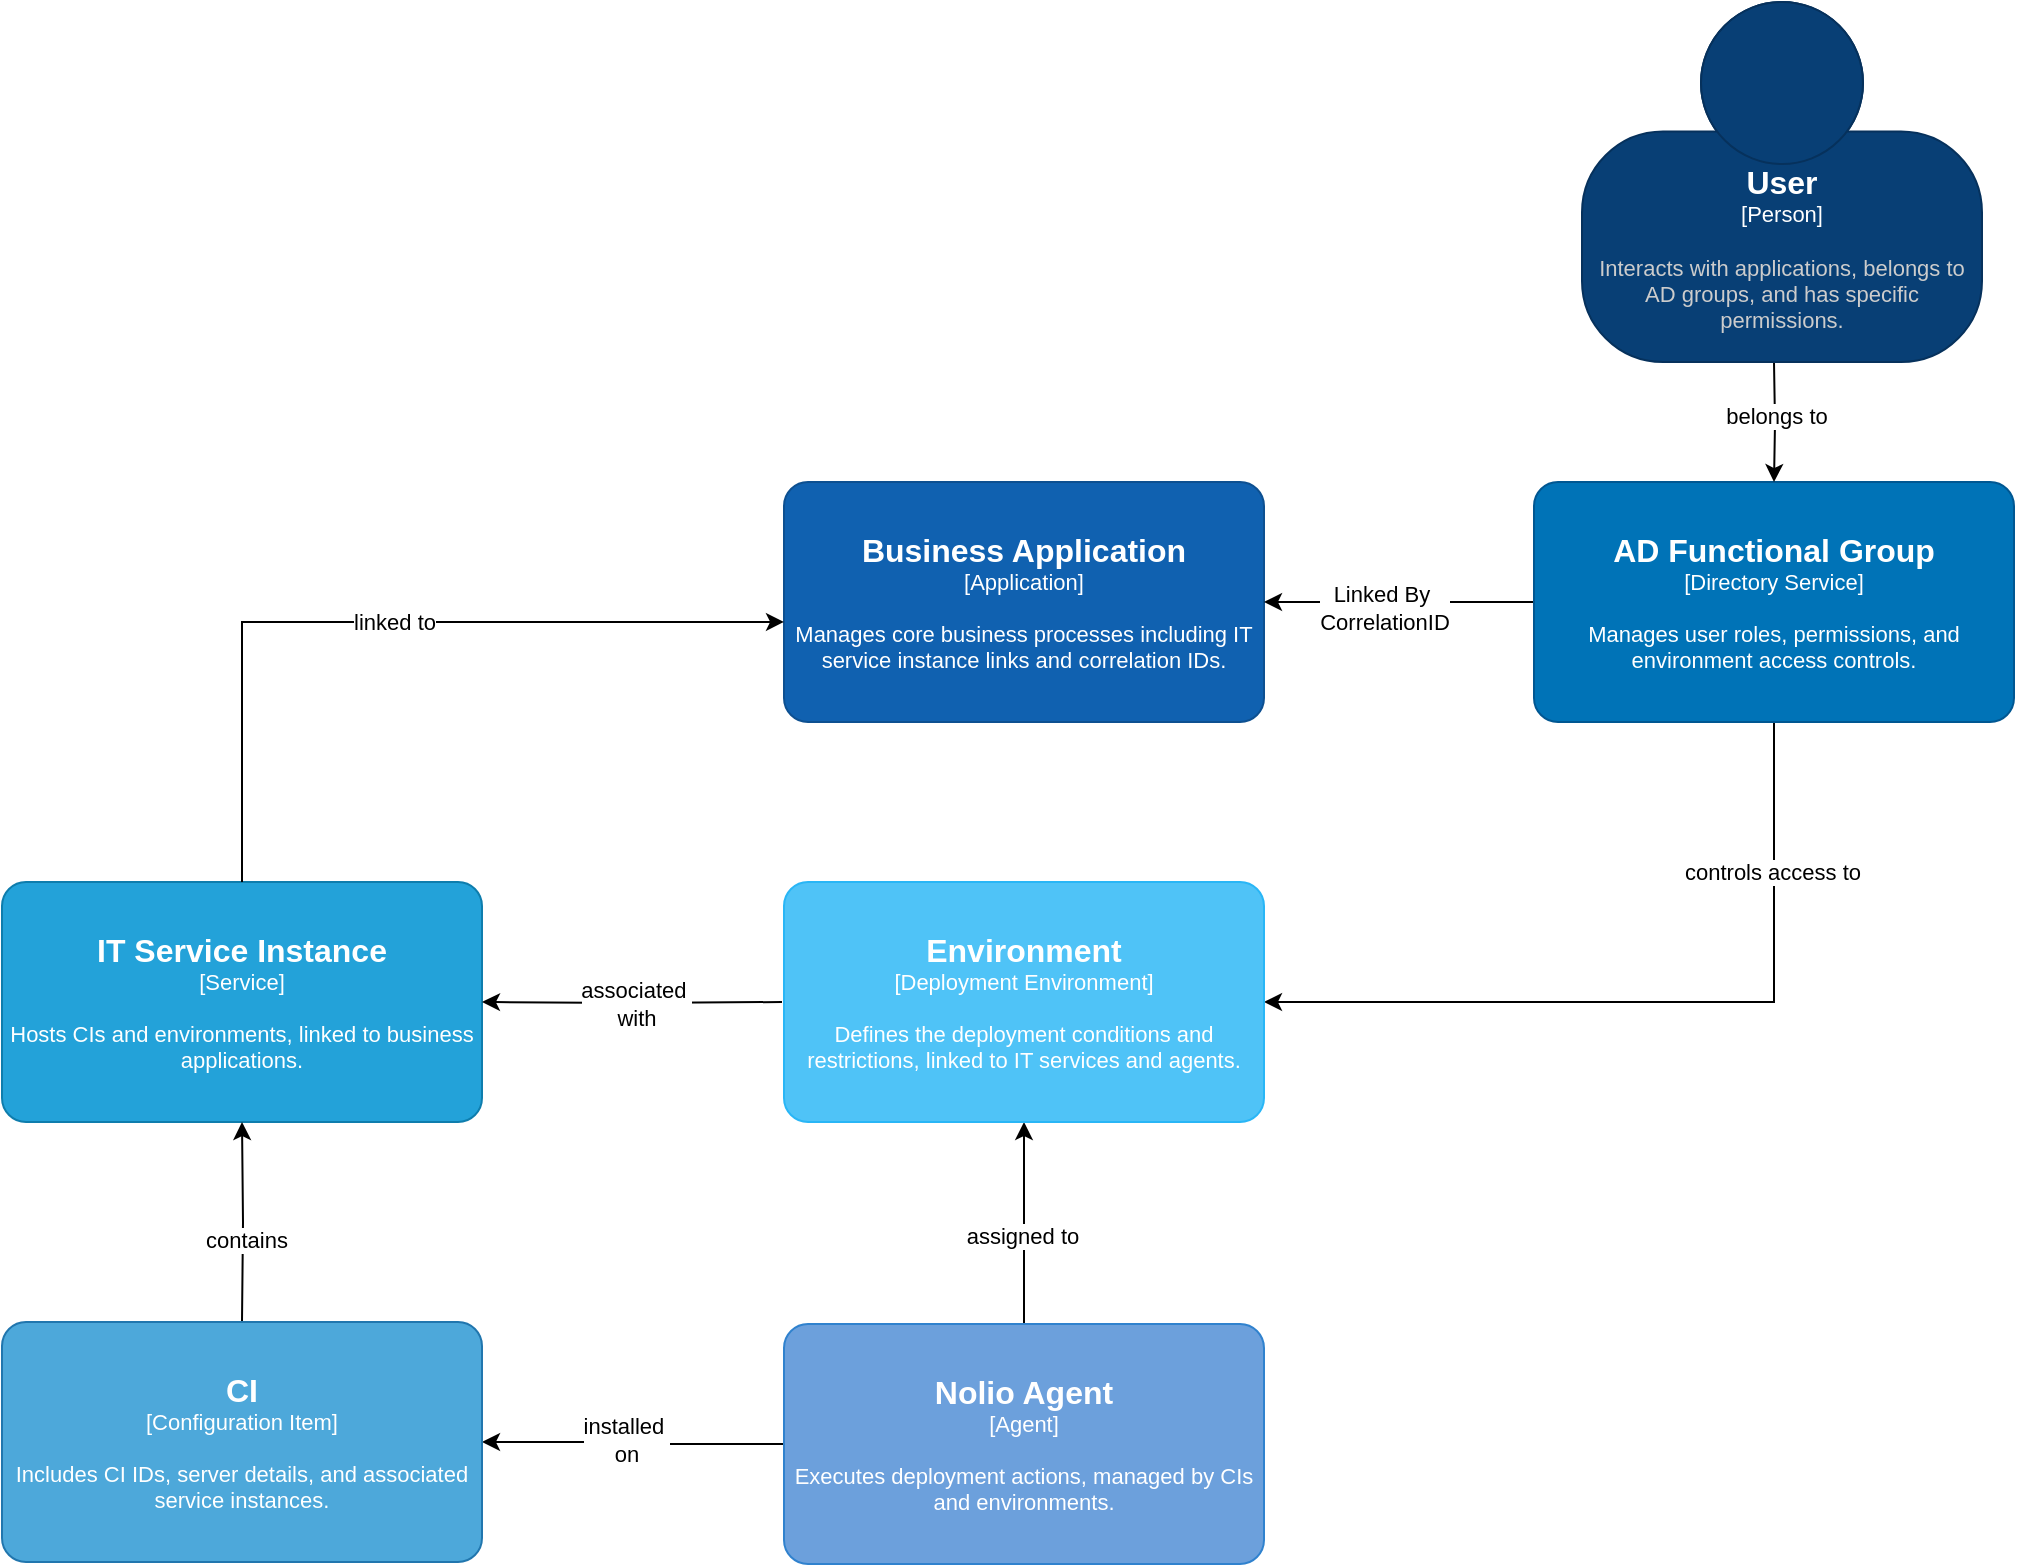 <mxfile version="24.7.5">
  <diagram name="Page-1" id="Jtbjyw8I65hGM7k91j6c">
    <mxGraphModel dx="1975" dy="1913" grid="1" gridSize="10" guides="1" tooltips="1" connect="1" arrows="1" fold="1" page="1" pageScale="1" pageWidth="850" pageHeight="1100" math="0" shadow="0">
      <root>
        <mxCell id="0" />
        <mxCell id="1" parent="0" />
        <object c4Name="Business Application" c4Type="Application" c4Description="Manages core business processes including IT service instance links and correlation IDs." label="&lt;font style=&quot;font-size: 16px&quot;&gt;&lt;b&gt;Business Application&lt;/b&gt;&lt;/font&gt;&lt;div&gt;[Application]&lt;/div&gt;&lt;br&gt;&lt;div&gt;&lt;font style=&quot;font-size: 11px&quot;&gt;Manages core business processes including IT service instance links and correlation IDs.&lt;/font&gt;&lt;/div&gt;" id="BusinessApplication">
          <mxCell style="rounded=1;whiteSpace=wrap;html=1;fontSize=11;labelBackgroundColor=none;fillColor=#1061B0;fontColor=#ffffff;align=center;arcSize=10;strokeColor=#0D5091;" vertex="1" parent="1">
            <mxGeometry x="441" y="10" width="240" height="120" as="geometry" />
          </mxCell>
        </object>
        <object c4Name="IT Service Instance" c4Type="Service" c4Description="Hosts CIs and environments, linked to business applications." label="&lt;font style=&quot;font-size: 16px&quot;&gt;&lt;b&gt;IT Service Instance&lt;/b&gt;&lt;/font&gt;&lt;div&gt;[Service]&lt;/div&gt;&lt;br&gt;&lt;div&gt;&lt;font style=&quot;font-size: 11px&quot;&gt;Hosts CIs and environments, linked to business applications.&lt;/font&gt;&lt;/div&gt;" id="ITServiceInstance">
          <mxCell style="rounded=1;whiteSpace=wrap;html=1;fontSize=11;labelBackgroundColor=none;fillColor=#23A2D9;fontColor=#ffffff;align=center;arcSize=10;strokeColor=#0E7DAD;" vertex="1" parent="1">
            <mxGeometry x="50" y="210" width="240" height="120" as="geometry" />
          </mxCell>
        </object>
        <mxCell id="1F7ln1BnH1d8VKDmkU4t-13" style="edgeStyle=orthogonalEdgeStyle;rounded=0;orthogonalLoop=1;jettySize=auto;html=1;entryX=1;entryY=0.5;entryDx=0;entryDy=0;" edge="1" parent="1" target="ITServiceInstance">
          <mxGeometry relative="1" as="geometry">
            <mxPoint x="440" y="270" as="sourcePoint" />
          </mxGeometry>
        </mxCell>
        <mxCell id="1F7ln1BnH1d8VKDmkU4t-23" value="associated&amp;nbsp;&lt;div&gt;with&lt;/div&gt;" style="edgeLabel;html=1;align=center;verticalAlign=middle;resizable=0;points=[];" vertex="1" connectable="0" parent="1F7ln1BnH1d8VKDmkU4t-13">
          <mxGeometry x="-0.032" relative="1" as="geometry">
            <mxPoint as="offset" />
          </mxGeometry>
        </mxCell>
        <mxCell id="1F7ln1BnH1d8VKDmkU4t-8" style="edgeStyle=orthogonalEdgeStyle;rounded=0;orthogonalLoop=1;jettySize=auto;html=1;entryX=1;entryY=0.5;entryDx=0;entryDy=0;" edge="1" parent="1" source="ADFunctionalGroup" target="BusinessApplication">
          <mxGeometry relative="1" as="geometry" />
        </mxCell>
        <mxCell id="1F7ln1BnH1d8VKDmkU4t-9" value="Linked By&amp;nbsp;&lt;br&gt;CorrelationID" style="edgeLabel;html=1;align=center;verticalAlign=middle;resizable=0;points=[];" vertex="1" connectable="0" parent="1F7ln1BnH1d8VKDmkU4t-8">
          <mxGeometry x="0.113" y="3" relative="1" as="geometry">
            <mxPoint as="offset" />
          </mxGeometry>
        </mxCell>
        <mxCell id="1F7ln1BnH1d8VKDmkU4t-35" style="edgeStyle=orthogonalEdgeStyle;rounded=0;orthogonalLoop=1;jettySize=auto;html=1;entryX=1;entryY=0.5;entryDx=0;entryDy=0;exitX=0.5;exitY=1;exitDx=0;exitDy=0;" edge="1" parent="1" source="ADFunctionalGroup" target="1F7ln1BnH1d8VKDmkU4t-19">
          <mxGeometry relative="1" as="geometry" />
        </mxCell>
        <mxCell id="1F7ln1BnH1d8VKDmkU4t-36" value="controls access to" style="edgeLabel;html=1;align=center;verticalAlign=middle;resizable=0;points=[];" vertex="1" connectable="0" parent="1F7ln1BnH1d8VKDmkU4t-35">
          <mxGeometry x="-0.62" y="-1" relative="1" as="geometry">
            <mxPoint as="offset" />
          </mxGeometry>
        </mxCell>
        <object c4Name="AD Functional Group" c4Type="Directory Service" c4Description="Manages user roles, permissions, and environment access controls." label="&lt;font style=&quot;font-size: 16px&quot;&gt;&lt;b&gt;AD Functional Group&lt;/b&gt;&lt;/font&gt;&lt;div&gt;[Directory Service]&lt;/div&gt;&lt;br&gt;&lt;div&gt;&lt;font style=&quot;font-size: 11px&quot;&gt;Manages user roles, permissions, and environment access controls.&lt;/font&gt;&lt;/div&gt;" id="ADFunctionalGroup">
          <mxCell style="rounded=1;whiteSpace=wrap;html=1;fontSize=11;labelBackgroundColor=none;fillColor=#0073B7;fontColor=#ffffff;align=center;arcSize=10;strokeColor=#005792;" vertex="1" parent="1">
            <mxGeometry x="816" y="10" width="240" height="120" as="geometry" />
          </mxCell>
        </object>
        <mxCell id="1F7ln1BnH1d8VKDmkU4t-29" value="" style="edgeStyle=orthogonalEdgeStyle;rounded=0;orthogonalLoop=1;jettySize=auto;html=1;" edge="1" parent="1" source="NolioAgent" target="1F7ln1BnH1d8VKDmkU4t-20">
          <mxGeometry relative="1" as="geometry" />
        </mxCell>
        <mxCell id="1F7ln1BnH1d8VKDmkU4t-30" value="installed&amp;nbsp;&lt;div&gt;on&lt;/div&gt;" style="edgeLabel;html=1;align=center;verticalAlign=middle;resizable=0;points=[];" vertex="1" connectable="0" parent="1F7ln1BnH1d8VKDmkU4t-29">
          <mxGeometry x="0.061" y="-1" relative="1" as="geometry">
            <mxPoint as="offset" />
          </mxGeometry>
        </mxCell>
        <mxCell id="1F7ln1BnH1d8VKDmkU4t-38" value="" style="edgeStyle=orthogonalEdgeStyle;rounded=0;orthogonalLoop=1;jettySize=auto;html=1;" edge="1" parent="1" source="NolioAgent" target="1F7ln1BnH1d8VKDmkU4t-19">
          <mxGeometry relative="1" as="geometry" />
        </mxCell>
        <mxCell id="1F7ln1BnH1d8VKDmkU4t-39" value="assigned to" style="edgeLabel;html=1;align=center;verticalAlign=middle;resizable=0;points=[];" vertex="1" connectable="0" parent="1F7ln1BnH1d8VKDmkU4t-38">
          <mxGeometry x="-0.129" y="1" relative="1" as="geometry">
            <mxPoint as="offset" />
          </mxGeometry>
        </mxCell>
        <object c4Name="Nolio Agent" c4Type="Agent" c4Description="Executes deployment actions, managed by CIs and environments." label="&lt;font style=&quot;font-size: 16px&quot;&gt;&lt;b&gt;Nolio Agent&lt;/b&gt;&lt;/font&gt;&lt;div&gt;[Agent]&lt;/div&gt;&lt;br&gt;&lt;div&gt;&lt;font style=&quot;font-size: 11px&quot;&gt;Executes deployment actions, managed by CIs and environments.&lt;/font&gt;&lt;/div&gt;" id="NolioAgent">
          <mxCell style="rounded=1;whiteSpace=wrap;html=1;fontSize=11;labelBackgroundColor=none;fillColor=#6CA0DC;fontColor=#ffffff;align=center;arcSize=10;strokeColor=#3082CE;" vertex="1" parent="1">
            <mxGeometry x="441" y="431" width="240" height="120" as="geometry" />
          </mxCell>
        </object>
        <mxCell id="1F7ln1BnH1d8VKDmkU4t-32" value="" style="edgeStyle=orthogonalEdgeStyle;rounded=0;orthogonalLoop=1;jettySize=auto;html=1;" edge="1" parent="1" target="ADFunctionalGroup">
          <mxGeometry relative="1" as="geometry">
            <mxPoint x="936" y="-50" as="sourcePoint" />
          </mxGeometry>
        </mxCell>
        <mxCell id="1F7ln1BnH1d8VKDmkU4t-37" value="belongs to" style="edgeLabel;html=1;align=center;verticalAlign=middle;resizable=0;points=[];" vertex="1" connectable="0" parent="1F7ln1BnH1d8VKDmkU4t-32">
          <mxGeometry x="-0.101" relative="1" as="geometry">
            <mxPoint as="offset" />
          </mxGeometry>
        </mxCell>
        <mxCell id="1F7ln1BnH1d8VKDmkU4t-15" style="edgeStyle=orthogonalEdgeStyle;rounded=0;orthogonalLoop=1;jettySize=auto;html=1;entryX=0.5;entryY=1;entryDx=0;entryDy=0;" edge="1" parent="1" target="ITServiceInstance">
          <mxGeometry relative="1" as="geometry">
            <mxPoint x="170" y="430" as="sourcePoint" />
          </mxGeometry>
        </mxCell>
        <mxCell id="1F7ln1BnH1d8VKDmkU4t-28" value="contains" style="edgeLabel;html=1;align=center;verticalAlign=middle;resizable=0;points=[];" vertex="1" connectable="0" parent="1F7ln1BnH1d8VKDmkU4t-15">
          <mxGeometry x="-0.175" y="-1" relative="1" as="geometry">
            <mxPoint as="offset" />
          </mxGeometry>
        </mxCell>
        <object c4Name="Environment" c4Type="Deployment Environment" c4Description="Defines the deployment conditions and restrictions, linked to IT services and agents." label="&lt;font style=&quot;font-size: 16px&quot;&gt;&lt;b&gt;Environment&lt;/b&gt;&lt;/font&gt;&lt;div&gt;[Deployment Environment]&lt;/div&gt;&lt;br&gt;&lt;div&gt;&lt;font style=&quot;font-size: 11px&quot;&gt;Defines the deployment conditions and restrictions, linked to IT services and agents.&lt;/font&gt;&lt;/div&gt;" id="1F7ln1BnH1d8VKDmkU4t-19">
          <mxCell style="rounded=1;whiteSpace=wrap;html=1;fontSize=11;labelBackgroundColor=none;fillColor=#4FC3F7;fontColor=#ffffff;align=center;arcSize=10;strokeColor=#29B6F6;" vertex="1" parent="1">
            <mxGeometry x="441" y="210" width="240" height="120" as="geometry" />
          </mxCell>
        </object>
        <object c4Name="CI" c4Type="Configuration Item" c4Description="Includes CI IDs, server details, and associated service instances." label="&lt;font style=&quot;font-size: 16px&quot;&gt;&lt;b&gt;CI&lt;/b&gt;&lt;/font&gt;&lt;div&gt;[Configuration Item]&lt;/div&gt;&lt;br&gt;&lt;div&gt;&lt;font style=&quot;font-size: 11px&quot;&gt;Includes CI IDs, server details, and associated service instances.&lt;/font&gt;&lt;/div&gt;" id="1F7ln1BnH1d8VKDmkU4t-20">
          <mxCell style="rounded=1;whiteSpace=wrap;html=1;fontSize=11;labelBackgroundColor=none;fillColor=#4DA8DA;fontColor=#ffffff;align=center;arcSize=10;strokeColor=#2176AE;" vertex="1" parent="1">
            <mxGeometry x="50" y="430" width="240" height="120" as="geometry" />
          </mxCell>
        </object>
        <mxCell id="1F7ln1BnH1d8VKDmkU4t-26" style="edgeStyle=orthogonalEdgeStyle;rounded=0;orthogonalLoop=1;jettySize=auto;html=1;entryX=0;entryY=0.583;entryDx=0;entryDy=0;entryPerimeter=0;exitX=0.5;exitY=0;exitDx=0;exitDy=0;" edge="1" parent="1" source="ITServiceInstance" target="BusinessApplication">
          <mxGeometry relative="1" as="geometry" />
        </mxCell>
        <mxCell id="1F7ln1BnH1d8VKDmkU4t-27" value="linked to" style="edgeLabel;html=1;align=center;verticalAlign=middle;resizable=0;points=[];" vertex="1" connectable="0" parent="1F7ln1BnH1d8VKDmkU4t-26">
          <mxGeometry x="0.024" relative="1" as="geometry">
            <mxPoint as="offset" />
          </mxGeometry>
        </mxCell>
        <object placeholders="1" c4Name="User" c4Type="Person" c4Description="Interacts with applications, belongs to AD groups, and has specific permissions." label="&lt;font style=&quot;font-size: 16px&quot;&gt;&lt;b&gt;%c4Name%&lt;/b&gt;&lt;/font&gt;&lt;div&gt;[%c4Type%]&lt;/div&gt;&lt;br&gt;&lt;div&gt;&lt;font style=&quot;font-size: 11px&quot;&gt;&lt;font color=&quot;#cccccc&quot;&gt;%c4Description%&lt;/font&gt;&lt;/div&gt;" id="1F7ln1BnH1d8VKDmkU4t-40">
          <mxCell style="html=1;fontSize=11;dashed=0;whiteSpace=wrap;fillColor=#083F75;strokeColor=#06315C;fontColor=#ffffff;shape=mxgraph.c4.person2;align=center;metaEdit=1;points=[[0.5,0,0],[1,0.5,0],[1,0.75,0],[0.75,1,0],[0.5,1,0],[0.25,1,0],[0,0.75,0],[0,0.5,0]];resizable=0;" vertex="1" parent="1">
            <mxGeometry x="840" y="-230" width="200" height="180" as="geometry" />
          </mxCell>
        </object>
      </root>
    </mxGraphModel>
  </diagram>
</mxfile>
